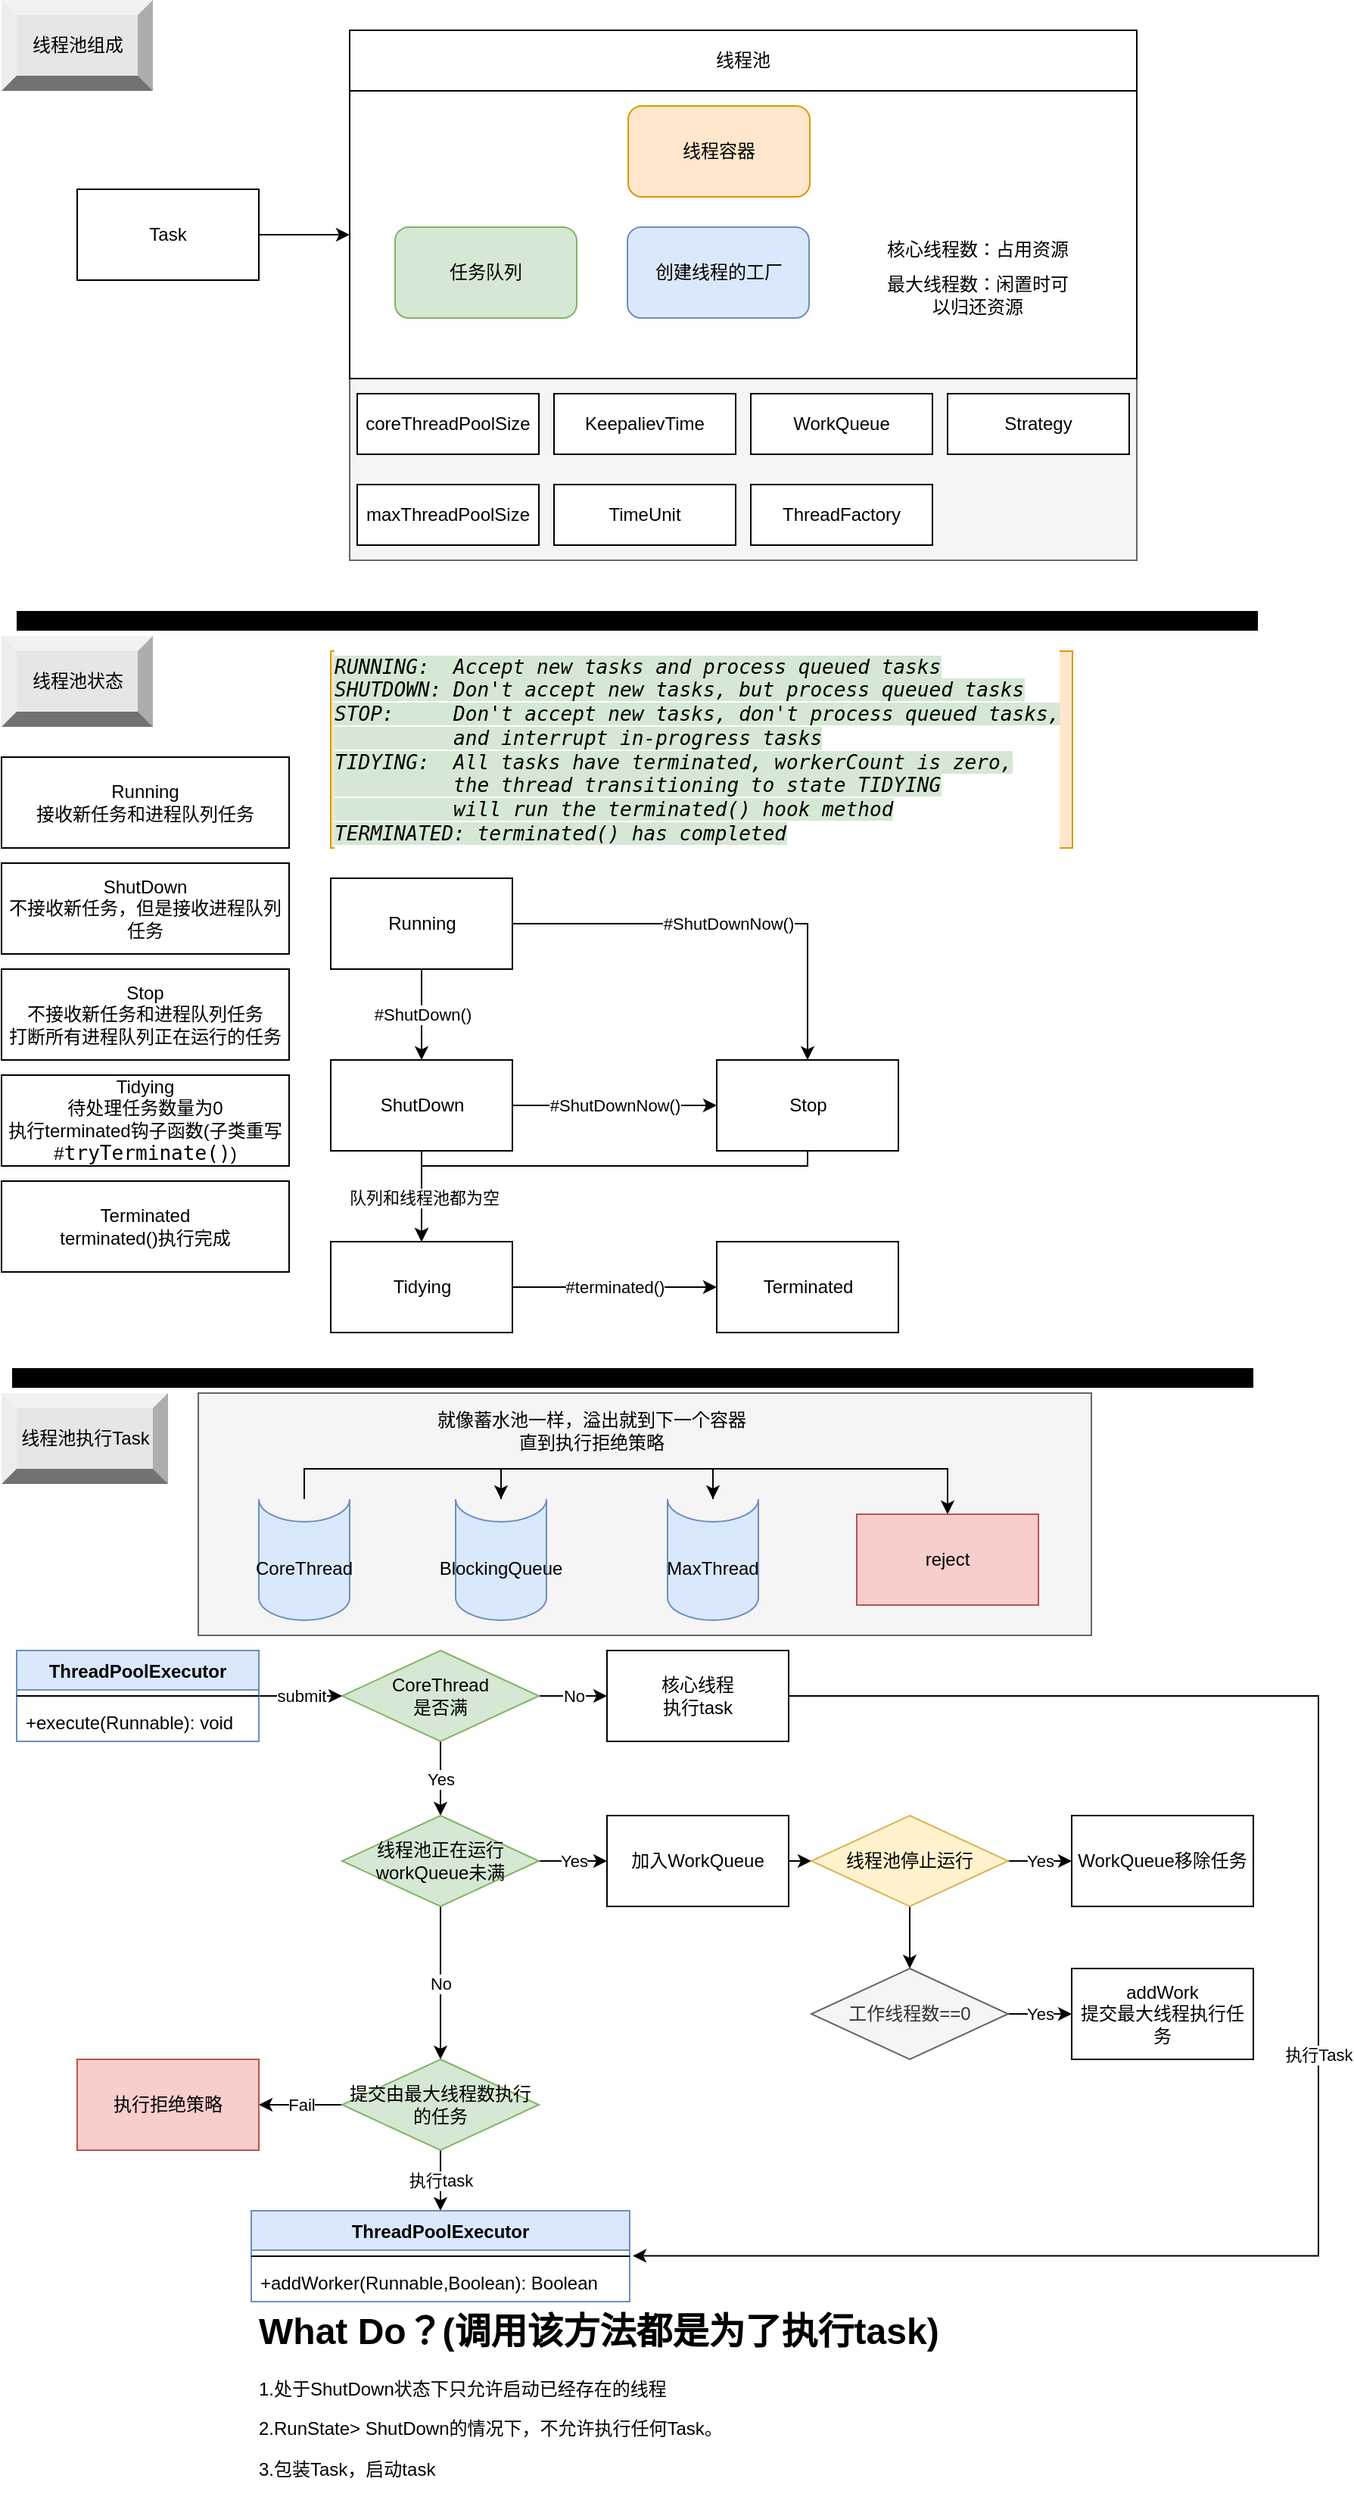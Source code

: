 <mxfile version="18.0.4" type="github">
  <diagram id="mjWNPQMZ38kRxQa0yu5l" name="Page-1">
    <mxGraphModel dx="1455" dy="945" grid="1" gridSize="10" guides="1" tooltips="1" connect="1" arrows="1" fold="1" page="1" pageScale="1" pageWidth="827" pageHeight="1169" math="0" shadow="0">
      <root>
        <mxCell id="0" />
        <mxCell id="1" parent="0" />
        <mxCell id="Xi_-Juw8ynzdb2QV2Gdj-105" value="" style="rounded=0;whiteSpace=wrap;html=1;fillColor=#f5f5f5;fontColor=#333333;strokeColor=#666666;" parent="1" vertex="1">
          <mxGeometry x="130" y="920" width="590" height="160" as="geometry" />
        </mxCell>
        <mxCell id="Xi_-Juw8ynzdb2QV2Gdj-6" value="" style="rounded=0;whiteSpace=wrap;html=1;fillColor=#f5f5f5;fontColor=#333333;strokeColor=#666666;" parent="1" vertex="1">
          <mxGeometry x="230" y="250" width="520" height="120" as="geometry" />
        </mxCell>
        <mxCell id="YZkpgzFU-N8I7b1r3niC-1" value="" style="rounded=0;whiteSpace=wrap;html=1;align=left;" parent="1" vertex="1">
          <mxGeometry x="230" y="60" width="520" height="190" as="geometry" />
        </mxCell>
        <mxCell id="YZkpgzFU-N8I7b1r3niC-2" value="线程池" style="rounded=0;whiteSpace=wrap;html=1;" parent="1" vertex="1">
          <mxGeometry x="230" y="20" width="520" height="40" as="geometry" />
        </mxCell>
        <mxCell id="YZkpgzFU-N8I7b1r3niC-4" value="任务队列" style="rounded=1;whiteSpace=wrap;html=1;fillColor=#d5e8d4;strokeColor=#82b366;" parent="1" vertex="1">
          <mxGeometry x="260" y="150" width="120" height="60" as="geometry" />
        </mxCell>
        <mxCell id="YZkpgzFU-N8I7b1r3niC-5" value="线程容器" style="rounded=1;whiteSpace=wrap;html=1;fillColor=#ffe6cc;strokeColor=#d79b00;" parent="1" vertex="1">
          <mxGeometry x="414" y="70" width="120" height="60" as="geometry" />
        </mxCell>
        <mxCell id="YZkpgzFU-N8I7b1r3niC-6" value="创建线程的工厂" style="rounded=1;whiteSpace=wrap;html=1;fillColor=#dae8fc;strokeColor=#6c8ebf;" parent="1" vertex="1">
          <mxGeometry x="413.5" y="150" width="120" height="60" as="geometry" />
        </mxCell>
        <mxCell id="YZkpgzFU-N8I7b1r3niC-8" value="" style="edgeStyle=orthogonalEdgeStyle;rounded=0;orthogonalLoop=1;jettySize=auto;html=1;entryX=0;entryY=0.5;entryDx=0;entryDy=0;" parent="1" source="YZkpgzFU-N8I7b1r3niC-7" target="YZkpgzFU-N8I7b1r3niC-1" edge="1">
          <mxGeometry relative="1" as="geometry" />
        </mxCell>
        <mxCell id="YZkpgzFU-N8I7b1r3niC-7" value="Task" style="rounded=0;whiteSpace=wrap;html=1;" parent="1" vertex="1">
          <mxGeometry x="50" y="125" width="120" height="60" as="geometry" />
        </mxCell>
        <mxCell id="YZkpgzFU-N8I7b1r3niC-9" value="核心线程数：占用资源" style="text;html=1;strokeColor=none;fillColor=none;align=center;verticalAlign=middle;whiteSpace=wrap;rounded=0;" parent="1" vertex="1">
          <mxGeometry x="580" y="150" width="130" height="30" as="geometry" />
        </mxCell>
        <mxCell id="YZkpgzFU-N8I7b1r3niC-10" value="最大线程数：闲置时可以归还资源" style="text;html=1;strokeColor=none;fillColor=none;align=center;verticalAlign=middle;whiteSpace=wrap;rounded=0;" parent="1" vertex="1">
          <mxGeometry x="580" y="180" width="130" height="30" as="geometry" />
        </mxCell>
        <mxCell id="YZkpgzFU-N8I7b1r3niC-11" value="coreThreadPoolSize" style="rounded=0;whiteSpace=wrap;html=1;" parent="1" vertex="1">
          <mxGeometry x="235" y="260" width="120" height="40" as="geometry" />
        </mxCell>
        <mxCell id="YZkpgzFU-N8I7b1r3niC-12" value="maxThreadPoolSize" style="rounded=0;whiteSpace=wrap;html=1;" parent="1" vertex="1">
          <mxGeometry x="235" y="320" width="120" height="40" as="geometry" />
        </mxCell>
        <mxCell id="YZkpgzFU-N8I7b1r3niC-14" value="KeepalievTime" style="rounded=0;whiteSpace=wrap;html=1;" parent="1" vertex="1">
          <mxGeometry x="365" y="260" width="120" height="40" as="geometry" />
        </mxCell>
        <mxCell id="YZkpgzFU-N8I7b1r3niC-15" value="TimeUnit" style="rounded=0;whiteSpace=wrap;html=1;" parent="1" vertex="1">
          <mxGeometry x="365" y="320" width="120" height="40" as="geometry" />
        </mxCell>
        <mxCell id="YZkpgzFU-N8I7b1r3niC-16" value="ThreadFactory" style="rounded=0;whiteSpace=wrap;html=1;" parent="1" vertex="1">
          <mxGeometry x="495" y="320" width="120" height="40" as="geometry" />
        </mxCell>
        <mxCell id="YZkpgzFU-N8I7b1r3niC-17" value="Strategy" style="rounded=0;whiteSpace=wrap;html=1;" parent="1" vertex="1">
          <mxGeometry x="625" y="260" width="120" height="40" as="geometry" />
        </mxCell>
        <mxCell id="YZkpgzFU-N8I7b1r3niC-18" value="WorkQueue" style="rounded=0;whiteSpace=wrap;html=1;" parent="1" vertex="1">
          <mxGeometry x="495" y="260" width="120" height="40" as="geometry" />
        </mxCell>
        <mxCell id="Xi_-Juw8ynzdb2QV2Gdj-7" value="" style="endArrow=none;html=1;rounded=0;strokeWidth=13;" parent="1" edge="1">
          <mxGeometry width="50" height="50" relative="1" as="geometry">
            <mxPoint x="10" y="410" as="sourcePoint" />
            <mxPoint x="830" y="410" as="targetPoint" />
          </mxGeometry>
        </mxCell>
        <mxCell id="Xi_-Juw8ynzdb2QV2Gdj-11" value="线程池组成" style="labelPosition=center;verticalLabelPosition=middle;align=center;html=1;shape=mxgraph.basic.shaded_button;dx=10;fillColor=#E6E6E6;strokeColor=none;" parent="1" vertex="1">
          <mxGeometry width="100" height="60" as="geometry" />
        </mxCell>
        <mxCell id="Xi_-Juw8ynzdb2QV2Gdj-12" value="线程池状态" style="labelPosition=center;verticalLabelPosition=middle;align=center;html=1;shape=mxgraph.basic.shaded_button;dx=10;fillColor=#E6E6E6;strokeColor=none;" parent="1" vertex="1">
          <mxGeometry y="420" width="100" height="60" as="geometry" />
        </mxCell>
        <mxCell id="Xi_-Juw8ynzdb2QV2Gdj-13" value="Running&lt;br&gt;接收新任务和进程队列任务" style="rounded=0;whiteSpace=wrap;html=1;" parent="1" vertex="1">
          <mxGeometry y="500" width="190" height="60" as="geometry" />
        </mxCell>
        <mxCell id="Xi_-Juw8ynzdb2QV2Gdj-14" value="ShutDown&lt;br&gt;不接收新任务，但是接收进程队列任务" style="rounded=0;whiteSpace=wrap;html=1;" parent="1" vertex="1">
          <mxGeometry y="570" width="190" height="60" as="geometry" />
        </mxCell>
        <mxCell id="Xi_-Juw8ynzdb2QV2Gdj-15" value="Stop&lt;br&gt;不接收新任务和进程队列任务&lt;br&gt;打断所有进程队列正在运行的任务" style="rounded=0;whiteSpace=wrap;html=1;" parent="1" vertex="1">
          <mxGeometry y="640" width="190" height="60" as="geometry" />
        </mxCell>
        <mxCell id="Xi_-Juw8ynzdb2QV2Gdj-16" value="Tidying&lt;br&gt;待处理任务数量为0&lt;br&gt;执行terminated钩子函数(子类重写#&lt;span style=&quot;font-family: &amp;quot;JetBrains Mono&amp;quot;, monospace; font-size: 9.8pt; background-color: rgb(255, 255, 255);&quot;&gt;tryTerminate()&lt;/span&gt;&lt;span style=&quot;background-color: initial;&quot;&gt;)&lt;/span&gt;" style="rounded=0;whiteSpace=wrap;html=1;" parent="1" vertex="1">
          <mxGeometry y="710" width="190" height="60" as="geometry" />
        </mxCell>
        <mxCell id="Xi_-Juw8ynzdb2QV2Gdj-17" value="Terminated&lt;br&gt;terminated()执行完成" style="rounded=0;whiteSpace=wrap;html=1;" parent="1" vertex="1">
          <mxGeometry y="780" width="190" height="60" as="geometry" />
        </mxCell>
        <mxCell id="Xi_-Juw8ynzdb2QV2Gdj-42" value="&lt;meta charset=&quot;utf-8&quot;&gt;&lt;span style=&quot;color: rgb(0, 0, 0); font-family: Helvetica; font-size: 11px; font-style: normal; font-variant-ligatures: normal; font-variant-caps: normal; font-weight: 400; letter-spacing: normal; orphans: 2; text-align: center; text-indent: 0px; text-transform: none; widows: 2; word-spacing: 0px; -webkit-text-stroke-width: 0px; background-color: rgb(255, 255, 255); text-decoration-thickness: initial; text-decoration-style: initial; text-decoration-color: initial; float: none; display: inline !important;&quot;&gt;#ShutDown()&lt;/span&gt;" style="edgeStyle=orthogonalEdgeStyle;rounded=0;orthogonalLoop=1;jettySize=auto;html=1;strokeWidth=1;" parent="1" source="Xi_-Juw8ynzdb2QV2Gdj-40" target="Xi_-Juw8ynzdb2QV2Gdj-41" edge="1">
          <mxGeometry relative="1" as="geometry" />
        </mxCell>
        <mxCell id="Xi_-Juw8ynzdb2QV2Gdj-45" value="&lt;meta charset=&quot;utf-8&quot;&gt;&lt;span style=&quot;color: rgb(0, 0, 0); font-family: Helvetica; font-size: 11px; font-style: normal; font-variant-ligatures: normal; font-variant-caps: normal; font-weight: 400; letter-spacing: normal; orphans: 2; text-align: center; text-indent: 0px; text-transform: none; widows: 2; word-spacing: 0px; -webkit-text-stroke-width: 0px; background-color: rgb(255, 255, 255); text-decoration-thickness: initial; text-decoration-style: initial; text-decoration-color: initial; float: none; display: inline !important;&quot;&gt;#ShutDownNow()&lt;/span&gt;" style="edgeStyle=orthogonalEdgeStyle;rounded=0;orthogonalLoop=1;jettySize=auto;html=1;exitX=1;exitY=0.5;exitDx=0;exitDy=0;strokeWidth=1;" parent="1" source="Xi_-Juw8ynzdb2QV2Gdj-40" target="Xi_-Juw8ynzdb2QV2Gdj-43" edge="1">
          <mxGeometry relative="1" as="geometry" />
        </mxCell>
        <mxCell id="Xi_-Juw8ynzdb2QV2Gdj-40" value="Running" style="rounded=0;whiteSpace=wrap;html=1;" parent="1" vertex="1">
          <mxGeometry x="217.5" y="580" width="120" height="60" as="geometry" />
        </mxCell>
        <mxCell id="Xi_-Juw8ynzdb2QV2Gdj-44" value="&lt;meta charset=&quot;utf-8&quot;&gt;&lt;span style=&quot;color: rgb(0, 0, 0); font-family: Helvetica; font-size: 11px; font-style: normal; font-variant-ligatures: normal; font-variant-caps: normal; font-weight: 400; letter-spacing: normal; orphans: 2; text-align: center; text-indent: 0px; text-transform: none; widows: 2; word-spacing: 0px; -webkit-text-stroke-width: 0px; background-color: rgb(255, 255, 255); text-decoration-thickness: initial; text-decoration-style: initial; text-decoration-color: initial; float: none; display: inline !important;&quot;&gt;#ShutDownNow()&lt;/span&gt;" style="edgeStyle=orthogonalEdgeStyle;rounded=0;orthogonalLoop=1;jettySize=auto;html=1;strokeWidth=1;" parent="1" source="Xi_-Juw8ynzdb2QV2Gdj-41" target="Xi_-Juw8ynzdb2QV2Gdj-43" edge="1">
          <mxGeometry relative="1" as="geometry" />
        </mxCell>
        <mxCell id="Xi_-Juw8ynzdb2QV2Gdj-47" value="" style="edgeStyle=orthogonalEdgeStyle;rounded=0;orthogonalLoop=1;jettySize=auto;html=1;strokeWidth=1;" parent="1" source="Xi_-Juw8ynzdb2QV2Gdj-41" target="Xi_-Juw8ynzdb2QV2Gdj-46" edge="1">
          <mxGeometry relative="1" as="geometry" />
        </mxCell>
        <mxCell id="Xi_-Juw8ynzdb2QV2Gdj-41" value="ShutDown" style="rounded=0;whiteSpace=wrap;html=1;" parent="1" vertex="1">
          <mxGeometry x="217.5" y="700" width="120" height="60" as="geometry" />
        </mxCell>
        <mxCell id="Xi_-Juw8ynzdb2QV2Gdj-50" style="edgeStyle=orthogonalEdgeStyle;rounded=0;orthogonalLoop=1;jettySize=auto;html=1;exitX=0.5;exitY=1;exitDx=0;exitDy=0;entryX=0.5;entryY=0;entryDx=0;entryDy=0;strokeWidth=1;" parent="1" source="Xi_-Juw8ynzdb2QV2Gdj-43" target="Xi_-Juw8ynzdb2QV2Gdj-46" edge="1">
          <mxGeometry relative="1" as="geometry">
            <Array as="points">
              <mxPoint x="532.5" y="770" />
              <mxPoint x="277.5" y="770" />
            </Array>
          </mxGeometry>
        </mxCell>
        <mxCell id="Xi_-Juw8ynzdb2QV2Gdj-51" value="队列和线程池都为空" style="edgeLabel;html=1;align=center;verticalAlign=middle;resizable=0;points=[];" parent="Xi_-Juw8ynzdb2QV2Gdj-50" vertex="1" connectable="0">
          <mxGeometry x="0.806" y="1" relative="1" as="geometry">
            <mxPoint y="1" as="offset" />
          </mxGeometry>
        </mxCell>
        <mxCell id="Xi_-Juw8ynzdb2QV2Gdj-43" value="Stop" style="rounded=0;whiteSpace=wrap;html=1;" parent="1" vertex="1">
          <mxGeometry x="472.5" y="700" width="120" height="60" as="geometry" />
        </mxCell>
        <mxCell id="Xi_-Juw8ynzdb2QV2Gdj-53" value="&lt;meta charset=&quot;utf-8&quot;&gt;&lt;span style=&quot;color: rgb(0, 0, 0); font-family: Helvetica; font-size: 11px; font-style: normal; font-variant-ligatures: normal; font-variant-caps: normal; font-weight: 400; letter-spacing: normal; orphans: 2; text-align: center; text-indent: 0px; text-transform: none; widows: 2; word-spacing: 0px; -webkit-text-stroke-width: 0px; background-color: rgb(255, 255, 255); text-decoration-thickness: initial; text-decoration-style: initial; text-decoration-color: initial; float: none; display: inline !important;&quot;&gt;#terminated()&lt;/span&gt;" style="edgeStyle=orthogonalEdgeStyle;rounded=0;orthogonalLoop=1;jettySize=auto;html=1;strokeWidth=1;" parent="1" source="Xi_-Juw8ynzdb2QV2Gdj-46" target="Xi_-Juw8ynzdb2QV2Gdj-52" edge="1">
          <mxGeometry relative="1" as="geometry" />
        </mxCell>
        <mxCell id="Xi_-Juw8ynzdb2QV2Gdj-46" value="Tidying" style="rounded=0;whiteSpace=wrap;html=1;" parent="1" vertex="1">
          <mxGeometry x="217.5" y="820" width="120" height="60" as="geometry" />
        </mxCell>
        <mxCell id="Xi_-Juw8ynzdb2QV2Gdj-52" value="Terminated" style="rounded=0;whiteSpace=wrap;html=1;" parent="1" vertex="1">
          <mxGeometry x="472.5" y="820" width="120" height="60" as="geometry" />
        </mxCell>
        <mxCell id="Xi_-Juw8ynzdb2QV2Gdj-54" value="" style="endArrow=none;html=1;rounded=0;strokeWidth=13;" parent="1" edge="1">
          <mxGeometry width="50" height="50" relative="1" as="geometry">
            <mxPoint x="7" y="910" as="sourcePoint" />
            <mxPoint x="827" y="910" as="targetPoint" />
          </mxGeometry>
        </mxCell>
        <mxCell id="Xi_-Juw8ynzdb2QV2Gdj-55" value="线程池执行Task" style="labelPosition=center;verticalLabelPosition=middle;align=center;html=1;shape=mxgraph.basic.shaded_button;dx=10;fillColor=#E6E6E6;strokeColor=none;" parent="1" vertex="1">
          <mxGeometry y="920" width="110" height="60" as="geometry" />
        </mxCell>
        <mxCell id="aAxfQlusZvl9KiDwcJOO-19" value="执行Task" style="edgeStyle=orthogonalEdgeStyle;rounded=0;orthogonalLoop=1;jettySize=auto;html=1;exitX=1;exitY=0.5;exitDx=0;exitDy=0;entryX=1.008;entryY=-0.163;entryDx=0;entryDy=0;entryPerimeter=0;" edge="1" parent="1" source="Xi_-Juw8ynzdb2QV2Gdj-56" target="aAxfQlusZvl9KiDwcJOO-10">
          <mxGeometry relative="1" as="geometry">
            <Array as="points">
              <mxPoint x="870" y="1120" />
              <mxPoint x="870" y="1490" />
            </Array>
          </mxGeometry>
        </mxCell>
        <mxCell id="Xi_-Juw8ynzdb2QV2Gdj-56" value="核心线程&lt;br&gt;执行task" style="rounded=0;whiteSpace=wrap;html=1;" parent="1" vertex="1">
          <mxGeometry x="400" y="1090" width="120" height="60" as="geometry" />
        </mxCell>
        <mxCell id="Xi_-Juw8ynzdb2QV2Gdj-58" value="No" style="edgeStyle=orthogonalEdgeStyle;rounded=0;orthogonalLoop=1;jettySize=auto;html=1;strokeWidth=1;" parent="1" source="Xi_-Juw8ynzdb2QV2Gdj-57" target="Xi_-Juw8ynzdb2QV2Gdj-56" edge="1">
          <mxGeometry relative="1" as="geometry" />
        </mxCell>
        <mxCell id="aAxfQlusZvl9KiDwcJOO-16" value="Yes" style="edgeStyle=orthogonalEdgeStyle;rounded=0;orthogonalLoop=1;jettySize=auto;html=1;" edge="1" parent="1" source="Xi_-Juw8ynzdb2QV2Gdj-57" target="Xi_-Juw8ynzdb2QV2Gdj-63">
          <mxGeometry relative="1" as="geometry" />
        </mxCell>
        <mxCell id="Xi_-Juw8ynzdb2QV2Gdj-57" value="CoreThread&lt;br&gt;是否满" style="rhombus;whiteSpace=wrap;html=1;fillColor=#d5e8d4;strokeColor=#82b366;" parent="1" vertex="1">
          <mxGeometry x="225" y="1090" width="130" height="60" as="geometry" />
        </mxCell>
        <mxCell id="Xi_-Juw8ynzdb2QV2Gdj-68" value="Yes" style="edgeStyle=orthogonalEdgeStyle;rounded=0;orthogonalLoop=1;jettySize=auto;html=1;strokeWidth=1;entryX=0;entryY=0.5;entryDx=0;entryDy=0;" parent="1" source="Xi_-Juw8ynzdb2QV2Gdj-63" target="Xi_-Juw8ynzdb2QV2Gdj-70" edge="1">
          <mxGeometry relative="1" as="geometry">
            <mxPoint x="435" y="1229" as="targetPoint" />
          </mxGeometry>
        </mxCell>
        <mxCell id="aAxfQlusZvl9KiDwcJOO-15" value="No" style="edgeStyle=orthogonalEdgeStyle;rounded=0;orthogonalLoop=1;jettySize=auto;html=1;" edge="1" parent="1" source="Xi_-Juw8ynzdb2QV2Gdj-63" target="Xi_-Juw8ynzdb2QV2Gdj-80">
          <mxGeometry relative="1" as="geometry" />
        </mxCell>
        <mxCell id="Xi_-Juw8ynzdb2QV2Gdj-63" value="线程池正在运行&lt;br&gt;workQueue未满" style="rhombus;whiteSpace=wrap;html=1;fillColor=#d5e8d4;strokeColor=#82b366;" parent="1" vertex="1">
          <mxGeometry x="225" y="1199" width="130" height="60" as="geometry" />
        </mxCell>
        <mxCell id="Xi_-Juw8ynzdb2QV2Gdj-65" value="&lt;meta charset=&quot;utf-8&quot;&gt;&lt;span style=&quot;color: rgb(0, 0, 0); font-family: Helvetica; font-size: 11px; font-style: normal; font-variant-ligatures: normal; font-variant-caps: normal; font-weight: 400; letter-spacing: normal; orphans: 2; text-align: center; text-indent: 0px; text-transform: none; widows: 2; word-spacing: 0px; -webkit-text-stroke-width: 0px; background-color: rgb(255, 255, 255); text-decoration-thickness: initial; text-decoration-style: initial; text-decoration-color: initial; float: none; display: inline !important;&quot;&gt;submit&lt;/span&gt;" style="edgeStyle=orthogonalEdgeStyle;rounded=0;orthogonalLoop=1;jettySize=auto;html=1;strokeWidth=1;exitX=1;exitY=0.5;exitDx=0;exitDy=0;" parent="1" source="aAxfQlusZvl9KiDwcJOO-1" target="Xi_-Juw8ynzdb2QV2Gdj-57" edge="1">
          <mxGeometry relative="1" as="geometry">
            <mxPoint x="200" y="1120" as="sourcePoint" />
            <Array as="points">
              <mxPoint x="200" y="1120" />
              <mxPoint x="200" y="1120" />
            </Array>
          </mxGeometry>
        </mxCell>
        <mxCell id="Xi_-Juw8ynzdb2QV2Gdj-76" value="" style="edgeStyle=orthogonalEdgeStyle;rounded=0;orthogonalLoop=1;jettySize=auto;html=1;strokeWidth=1;entryX=0;entryY=0.5;entryDx=0;entryDy=0;" parent="1" source="Xi_-Juw8ynzdb2QV2Gdj-70" target="Xi_-Juw8ynzdb2QV2Gdj-77" edge="1">
          <mxGeometry relative="1" as="geometry">
            <mxPoint x="655" y="1229" as="targetPoint" />
          </mxGeometry>
        </mxCell>
        <mxCell id="Xi_-Juw8ynzdb2QV2Gdj-70" value="加入WorkQueue" style="rounded=0;whiteSpace=wrap;html=1;" parent="1" vertex="1">
          <mxGeometry x="400" y="1199" width="120" height="60" as="geometry" />
        </mxCell>
        <mxCell id="Xi_-Juw8ynzdb2QV2Gdj-79" value="Yes" style="edgeStyle=orthogonalEdgeStyle;rounded=0;orthogonalLoop=1;jettySize=auto;html=1;strokeWidth=1;" parent="1" source="Xi_-Juw8ynzdb2QV2Gdj-77" target="Xi_-Juw8ynzdb2QV2Gdj-78" edge="1">
          <mxGeometry relative="1" as="geometry" />
        </mxCell>
        <mxCell id="aAxfQlusZvl9KiDwcJOO-7" value="" style="edgeStyle=orthogonalEdgeStyle;rounded=0;orthogonalLoop=1;jettySize=auto;html=1;" edge="1" parent="1" source="Xi_-Juw8ynzdb2QV2Gdj-77" target="Xi_-Juw8ynzdb2QV2Gdj-90">
          <mxGeometry relative="1" as="geometry" />
        </mxCell>
        <mxCell id="Xi_-Juw8ynzdb2QV2Gdj-77" value="线程池停止运行" style="rhombus;whiteSpace=wrap;html=1;fillColor=#fff2cc;strokeColor=#d6b656;" parent="1" vertex="1">
          <mxGeometry x="535" y="1199" width="130" height="60" as="geometry" />
        </mxCell>
        <mxCell id="Xi_-Juw8ynzdb2QV2Gdj-78" value="WorkQueue移除任务" style="whiteSpace=wrap;html=1;" parent="1" vertex="1">
          <mxGeometry x="707" y="1199" width="120" height="60" as="geometry" />
        </mxCell>
        <mxCell id="Xi_-Juw8ynzdb2QV2Gdj-82" value="Fail" style="edgeStyle=orthogonalEdgeStyle;rounded=0;orthogonalLoop=1;jettySize=auto;html=1;strokeWidth=1;entryX=1;entryY=0.5;entryDx=0;entryDy=0;" parent="1" source="Xi_-Juw8ynzdb2QV2Gdj-80" target="Xi_-Juw8ynzdb2QV2Gdj-81" edge="1">
          <mxGeometry relative="1" as="geometry" />
        </mxCell>
        <mxCell id="aAxfQlusZvl9KiDwcJOO-18" value="执行task" style="edgeStyle=orthogonalEdgeStyle;rounded=0;orthogonalLoop=1;jettySize=auto;html=1;" edge="1" parent="1" source="Xi_-Juw8ynzdb2QV2Gdj-80" target="aAxfQlusZvl9KiDwcJOO-8">
          <mxGeometry relative="1" as="geometry" />
        </mxCell>
        <mxCell id="Xi_-Juw8ynzdb2QV2Gdj-80" value="提交由最大线程数执行的任务" style="rhombus;whiteSpace=wrap;html=1;fillColor=#d5e8d4;strokeColor=#82b366;" parent="1" vertex="1">
          <mxGeometry x="225" y="1360" width="130" height="60" as="geometry" />
        </mxCell>
        <mxCell id="Xi_-Juw8ynzdb2QV2Gdj-81" value="执行拒绝策略" style="whiteSpace=wrap;html=1;fillColor=#f8cecc;strokeColor=#b85450;" parent="1" vertex="1">
          <mxGeometry x="50" y="1360" width="120" height="60" as="geometry" />
        </mxCell>
        <mxCell id="Xi_-Juw8ynzdb2QV2Gdj-92" value="Yes" style="edgeStyle=orthogonalEdgeStyle;rounded=0;orthogonalLoop=1;jettySize=auto;html=1;strokeWidth=1;" parent="1" source="Xi_-Juw8ynzdb2QV2Gdj-90" target="Xi_-Juw8ynzdb2QV2Gdj-91" edge="1">
          <mxGeometry relative="1" as="geometry" />
        </mxCell>
        <mxCell id="Xi_-Juw8ynzdb2QV2Gdj-90" value="工作线程数==0" style="rhombus;whiteSpace=wrap;html=1;fillColor=#f5f5f5;fontColor=#333333;strokeColor=#666666;" parent="1" vertex="1">
          <mxGeometry x="535" y="1300" width="130" height="60" as="geometry" />
        </mxCell>
        <mxCell id="Xi_-Juw8ynzdb2QV2Gdj-91" value="addWork&lt;br&gt;提交最大线程执行任务" style="whiteSpace=wrap;html=1;" parent="1" vertex="1">
          <mxGeometry x="707" y="1300" width="120" height="60" as="geometry" />
        </mxCell>
        <mxCell id="Xi_-Juw8ynzdb2QV2Gdj-98" style="edgeStyle=orthogonalEdgeStyle;rounded=0;orthogonalLoop=1;jettySize=auto;html=1;entryX=0.5;entryY=0;entryDx=0;entryDy=0;entryPerimeter=0;strokeWidth=1;exitX=0.5;exitY=0;exitDx=0;exitDy=0;exitPerimeter=0;fillColor=#dae8fc;strokeColor=#000000;" parent="1" source="Xi_-Juw8ynzdb2QV2Gdj-93" target="Xi_-Juw8ynzdb2QV2Gdj-94" edge="1">
          <mxGeometry relative="1" as="geometry" />
        </mxCell>
        <mxCell id="Xi_-Juw8ynzdb2QV2Gdj-93" value="CoreThread" style="shape=cylinder3;whiteSpace=wrap;html=1;boundedLbl=1;backgroundOutline=1;size=15;lid=0;fillColor=#dae8fc;strokeColor=#6c8ebf;" parent="1" vertex="1">
          <mxGeometry x="170" y="990" width="60" height="80" as="geometry" />
        </mxCell>
        <mxCell id="Xi_-Juw8ynzdb2QV2Gdj-99" style="edgeStyle=orthogonalEdgeStyle;rounded=0;orthogonalLoop=1;jettySize=auto;html=1;entryX=0.5;entryY=0;entryDx=0;entryDy=0;entryPerimeter=0;strokeWidth=1;exitX=0.5;exitY=0;exitDx=0;exitDy=0;exitPerimeter=0;fillColor=#dae8fc;strokeColor=#000000;" parent="1" source="Xi_-Juw8ynzdb2QV2Gdj-94" target="Xi_-Juw8ynzdb2QV2Gdj-95" edge="1">
          <mxGeometry relative="1" as="geometry" />
        </mxCell>
        <mxCell id="Xi_-Juw8ynzdb2QV2Gdj-94" value="BlockingQueue" style="shape=cylinder3;whiteSpace=wrap;html=1;boundedLbl=1;backgroundOutline=1;size=15;lid=0;fillColor=#dae8fc;strokeColor=#6c8ebf;" parent="1" vertex="1">
          <mxGeometry x="300" y="990" width="60" height="80" as="geometry" />
        </mxCell>
        <mxCell id="Xi_-Juw8ynzdb2QV2Gdj-103" style="edgeStyle=orthogonalEdgeStyle;rounded=0;orthogonalLoop=1;jettySize=auto;html=1;entryX=0.5;entryY=0;entryDx=0;entryDy=0;strokeWidth=1;exitX=0.5;exitY=0;exitDx=0;exitDy=0;exitPerimeter=0;" parent="1" source="Xi_-Juw8ynzdb2QV2Gdj-95" target="Xi_-Juw8ynzdb2QV2Gdj-101" edge="1">
          <mxGeometry relative="1" as="geometry" />
        </mxCell>
        <mxCell id="Xi_-Juw8ynzdb2QV2Gdj-95" value="MaxThread" style="shape=cylinder3;whiteSpace=wrap;html=1;boundedLbl=1;backgroundOutline=1;size=15;lid=0;fillColor=#dae8fc;strokeColor=#6c8ebf;" parent="1" vertex="1">
          <mxGeometry x="440" y="990" width="60" height="80" as="geometry" />
        </mxCell>
        <mxCell id="Xi_-Juw8ynzdb2QV2Gdj-101" value="reject" style="rounded=0;whiteSpace=wrap;html=1;fillColor=#f8cecc;strokeColor=#b85450;" parent="1" vertex="1">
          <mxGeometry x="565" y="1000" width="120" height="60" as="geometry" />
        </mxCell>
        <mxCell id="Xi_-Juw8ynzdb2QV2Gdj-104" value="就像蓄水池一样，溢出就到下一个容器&lt;br&gt;直到执行拒绝策略" style="text;html=1;strokeColor=none;fillColor=none;align=center;verticalAlign=middle;whiteSpace=wrap;rounded=0;" parent="1" vertex="1">
          <mxGeometry x="245" y="930" width="290" height="30" as="geometry" />
        </mxCell>
        <mxCell id="aAxfQlusZvl9KiDwcJOO-1" value="ThreadPoolExecutor" style="swimlane;fontStyle=1;align=center;verticalAlign=top;childLayout=stackLayout;horizontal=1;startSize=26;horizontalStack=0;resizeParent=1;resizeParentMax=0;resizeLast=0;collapsible=1;marginBottom=0;fillColor=#dae8fc;strokeColor=#6c8ebf;" vertex="1" parent="1">
          <mxGeometry x="10" y="1090" width="160" height="60" as="geometry" />
        </mxCell>
        <mxCell id="aAxfQlusZvl9KiDwcJOO-3" value="" style="line;strokeWidth=1;fillColor=none;align=left;verticalAlign=middle;spacingTop=-1;spacingLeft=3;spacingRight=3;rotatable=0;labelPosition=right;points=[];portConstraint=eastwest;" vertex="1" parent="aAxfQlusZvl9KiDwcJOO-1">
          <mxGeometry y="26" width="160" height="8" as="geometry" />
        </mxCell>
        <mxCell id="aAxfQlusZvl9KiDwcJOO-4" value="+execute(Runnable): void" style="text;strokeColor=none;fillColor=none;align=left;verticalAlign=top;spacingLeft=4;spacingRight=4;overflow=hidden;rotatable=0;points=[[0,0.5],[1,0.5]];portConstraint=eastwest;" vertex="1" parent="aAxfQlusZvl9KiDwcJOO-1">
          <mxGeometry y="34" width="160" height="26" as="geometry" />
        </mxCell>
        <mxCell id="aAxfQlusZvl9KiDwcJOO-8" value="ThreadPoolExecutor" style="swimlane;fontStyle=1;align=center;verticalAlign=top;childLayout=stackLayout;horizontal=1;startSize=26;horizontalStack=0;resizeParent=1;resizeParentMax=0;resizeLast=0;collapsible=1;marginBottom=0;fillColor=#dae8fc;strokeColor=#6c8ebf;" vertex="1" parent="1">
          <mxGeometry x="165" y="1460" width="250" height="60" as="geometry" />
        </mxCell>
        <mxCell id="aAxfQlusZvl9KiDwcJOO-9" value="" style="line;strokeWidth=1;fillColor=none;align=left;verticalAlign=middle;spacingTop=-1;spacingLeft=3;spacingRight=3;rotatable=0;labelPosition=right;points=[];portConstraint=eastwest;" vertex="1" parent="aAxfQlusZvl9KiDwcJOO-8">
          <mxGeometry y="26" width="250" height="8" as="geometry" />
        </mxCell>
        <mxCell id="aAxfQlusZvl9KiDwcJOO-10" value="+addWorker(Runnable,Boolean): Boolean" style="text;strokeColor=none;fillColor=none;align=left;verticalAlign=top;spacingLeft=4;spacingRight=4;overflow=hidden;rotatable=0;points=[[0,0.5],[1,0.5]];portConstraint=eastwest;" vertex="1" parent="aAxfQlusZvl9KiDwcJOO-8">
          <mxGeometry y="34" width="250" height="26" as="geometry" />
        </mxCell>
        <mxCell id="aAxfQlusZvl9KiDwcJOO-23" value="&lt;h1&gt;What Do？(调用该方法都是为了执行task)&lt;/h1&gt;&lt;p&gt;&lt;span style=&quot;background-color: initial;&quot;&gt;1.处于ShutDown状态下只允许启动已经存在的线程&lt;/span&gt;&lt;br&gt;&lt;/p&gt;&lt;p&gt;2.RunState&amp;gt; ShutDown的情况下，不允许执行任何Task。&lt;/p&gt;&lt;p&gt;3.包装Task，启动task&lt;/p&gt;" style="text;html=1;strokeColor=none;fillColor=none;spacing=5;spacingTop=-20;whiteSpace=wrap;overflow=hidden;rounded=0;" vertex="1" parent="1">
          <mxGeometry x="165" y="1520" width="480" height="130" as="geometry" />
        </mxCell>
        <mxCell id="aAxfQlusZvl9KiDwcJOO-24" value="&lt;pre style=&quot;font-family: &amp;quot;JetBrains Mono&amp;quot;, monospace; font-size: 9.8pt;&quot;&gt;&lt;span style=&quot;background-color: rgb(213, 232, 212);&quot;&gt;&lt;span style=&quot;font-style: italic;&quot;&gt;RUNNING:  Accept new tasks and process queued tasks&lt;/span&gt;&lt;span style=&quot;font-style: italic;&quot;&gt;&lt;br&gt;&lt;/span&gt;&lt;span style=&quot;font-style: italic;&quot;&gt;SHUTDOWN: Don&#39;t accept new tasks, but process queued tasks&lt;/span&gt;&lt;span style=&quot;font-style: italic;&quot;&gt;&lt;br&gt;&lt;/span&gt;&lt;span style=&quot;font-style: italic;&quot;&gt;STOP:     Don&#39;t accept new tasks, don&#39;t process queued tasks,&lt;/span&gt;&lt;span style=&quot;font-style: italic;&quot;&gt;&lt;br&gt;&lt;/span&gt;&lt;span style=&quot;font-style: italic;&quot;&gt;          and interrupt in-progress tasks&lt;/span&gt;&lt;span style=&quot;font-style: italic;&quot;&gt;&lt;br&gt;&lt;/span&gt;&lt;span style=&quot;font-style: italic;&quot;&gt;TIDYING:  All tasks have terminated, workerCount is zero,&lt;/span&gt;&lt;span style=&quot;font-style: italic;&quot;&gt;&lt;br&gt;&lt;/span&gt;&lt;span style=&quot;font-style: italic;&quot;&gt;          the thread transitioning to state TIDYING&lt;/span&gt;&lt;span style=&quot;font-style: italic;&quot;&gt;&lt;br&gt;&lt;/span&gt;&lt;span style=&quot;font-style: italic;&quot;&gt;          will run the terminated() hook method&lt;/span&gt;&lt;span style=&quot;font-style: italic;&quot;&gt;&lt;br&gt;&lt;/span&gt;&lt;span style=&quot;font-style: italic;&quot;&gt;TERMINATED: terminated() has completed&lt;/span&gt;&lt;/span&gt;&lt;/pre&gt;" style="rounded=0;whiteSpace=wrap;html=1;labelBackgroundColor=#FFFFFF;align=left;fillColor=#ffe6cc;strokeColor=#d79b00;" vertex="1" parent="1">
          <mxGeometry x="217.5" y="430" width="490" height="130" as="geometry" />
        </mxCell>
      </root>
    </mxGraphModel>
  </diagram>
</mxfile>
